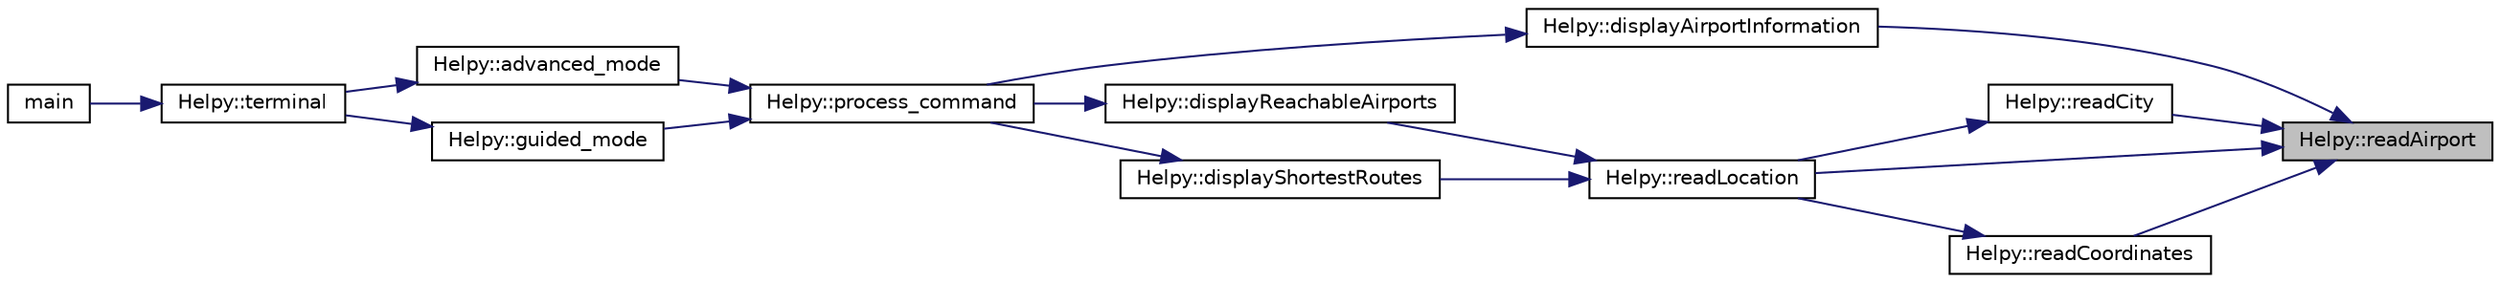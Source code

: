 digraph "Helpy::readAirport"
{
 // LATEX_PDF_SIZE
  edge [fontname="Helvetica",fontsize="10",labelfontname="Helvetica",labelfontsize="10"];
  node [fontname="Helvetica",fontsize="10",shape=record];
  rankdir="RL";
  Node1 [label="Helpy::readAirport",height=0.2,width=0.4,color="black", fillcolor="grey75", style="filled", fontcolor="black",tooltip="reads the code/name of an airport from the console @complexity O(n)"];
  Node1 -> Node2 [dir="back",color="midnightblue",fontsize="10",style="solid",fontname="Helvetica"];
  Node2 [label="Helpy::displayAirportInformation",height=0.2,width=0.4,color="black", fillcolor="white", style="filled",URL="$classHelpy.html#aa0039898fad6ba25654635123abe404b",tooltip="displays all the flights you can take on a given Airport, as well as the Airlines that make said flig..."];
  Node2 -> Node3 [dir="back",color="midnightblue",fontsize="10",style="solid",fontname="Helvetica"];
  Node3 [label="Helpy::process_command",height=0.2,width=0.4,color="black", fillcolor="white", style="filled",URL="$classHelpy.html#ac18c8353d0a7f41c9363433f826988fe",tooltip="processes the commands that were inputted @complexity O(n^2 * log(n))"];
  Node3 -> Node4 [dir="back",color="midnightblue",fontsize="10",style="solid",fontname="Helvetica"];
  Node4 [label="Helpy::advanced_mode",height=0.2,width=0.4,color="black", fillcolor="white", style="filled",URL="$classHelpy.html#a8fa3cfb126e6423475a34637b50d8334",tooltip="executes the advanced mode of the UI @complexity O(1)"];
  Node4 -> Node5 [dir="back",color="midnightblue",fontsize="10",style="solid",fontname="Helvetica"];
  Node5 [label="Helpy::terminal",height=0.2,width=0.4,color="black", fillcolor="white", style="filled",URL="$classHelpy.html#aaa754efec4177b0c763859b5847d10d3",tooltip="allows the user to choose the mode of the UI @complexity O(n^2)"];
  Node5 -> Node6 [dir="back",color="midnightblue",fontsize="10",style="solid",fontname="Helvetica"];
  Node6 [label="main",height=0.2,width=0.4,color="black", fillcolor="white", style="filled",URL="$main_8cpp.html#ae66f6b31b5ad750f1fe042a706a4e3d4",tooltip=" "];
  Node3 -> Node7 [dir="back",color="midnightblue",fontsize="10",style="solid",fontname="Helvetica"];
  Node7 [label="Helpy::guided_mode",height=0.2,width=0.4,color="black", fillcolor="white", style="filled",URL="$classHelpy.html#af5932f8789f41f033f894cd659aff329",tooltip="executes the guided mode of the UI @complexity O(1)"];
  Node7 -> Node5 [dir="back",color="midnightblue",fontsize="10",style="solid",fontname="Helvetica"];
  Node1 -> Node8 [dir="back",color="midnightblue",fontsize="10",style="solid",fontname="Helvetica"];
  Node8 [label="Helpy::readCity",height=0.2,width=0.4,color="black", fillcolor="white", style="filled",URL="$classHelpy.html#a66f9885e46902bff5cf52aa44fc4ea77",tooltip="reads the name of a city/country from the console @complexity O(n^2)"];
  Node8 -> Node9 [dir="back",color="midnightblue",fontsize="10",style="solid",fontname="Helvetica"];
  Node9 [label="Helpy::readLocation",height=0.2,width=0.4,color="black", fillcolor="white", style="filled",URL="$classHelpy.html#a4423bd1450df0994030a055598d6bd16",tooltip="reads a location based on an airport OR a city OR a country OR coordinates @complexity O(n^2)"];
  Node9 -> Node10 [dir="back",color="midnightblue",fontsize="10",style="solid",fontname="Helvetica"];
  Node10 [label="Helpy::displayReachableAirports",height=0.2,width=0.4,color="black", fillcolor="white", style="filled",URL="$classHelpy.html#a7052e9a5e346e41892c26da08cf9c06e",tooltip="displays all the Airports you can reach from a starting point, given either a number of flights or a ..."];
  Node10 -> Node3 [dir="back",color="midnightblue",fontsize="10",style="solid",fontname="Helvetica"];
  Node9 -> Node11 [dir="back",color="midnightblue",fontsize="10",style="solid",fontname="Helvetica"];
  Node11 [label="Helpy::displayShortestRoutes",height=0.2,width=0.4,color="black", fillcolor="white", style="filled",URL="$classHelpy.html#a55726343e5f6dac4150ca434cd445e70",tooltip="displays the shortest routes you can take from an Airport to another @complexity O(n^2 + |V| + |E|)"];
  Node11 -> Node3 [dir="back",color="midnightblue",fontsize="10",style="solid",fontname="Helvetica"];
  Node1 -> Node12 [dir="back",color="midnightblue",fontsize="10",style="solid",fontname="Helvetica"];
  Node12 [label="Helpy::readCoordinates",height=0.2,width=0.4,color="black", fillcolor="white", style="filled",URL="$classHelpy.html#af162325450bc145f1936f2d926afe45c",tooltip="reads coordinates from the console and displays the airports nearest that location @complexity O(n^2)"];
  Node12 -> Node9 [dir="back",color="midnightblue",fontsize="10",style="solid",fontname="Helvetica"];
  Node1 -> Node9 [dir="back",color="midnightblue",fontsize="10",style="solid",fontname="Helvetica"];
}
